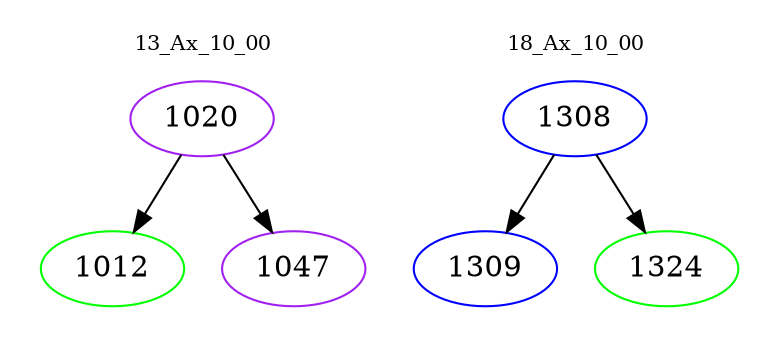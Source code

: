 digraph{
subgraph cluster_0 {
color = white
label = "13_Ax_10_00";
fontsize=10;
T0_1020 [label="1020", color="purple"]
T0_1020 -> T0_1012 [color="black"]
T0_1012 [label="1012", color="green"]
T0_1020 -> T0_1047 [color="black"]
T0_1047 [label="1047", color="purple"]
}
subgraph cluster_1 {
color = white
label = "18_Ax_10_00";
fontsize=10;
T1_1308 [label="1308", color="blue"]
T1_1308 -> T1_1309 [color="black"]
T1_1309 [label="1309", color="blue"]
T1_1308 -> T1_1324 [color="black"]
T1_1324 [label="1324", color="green"]
}
}
